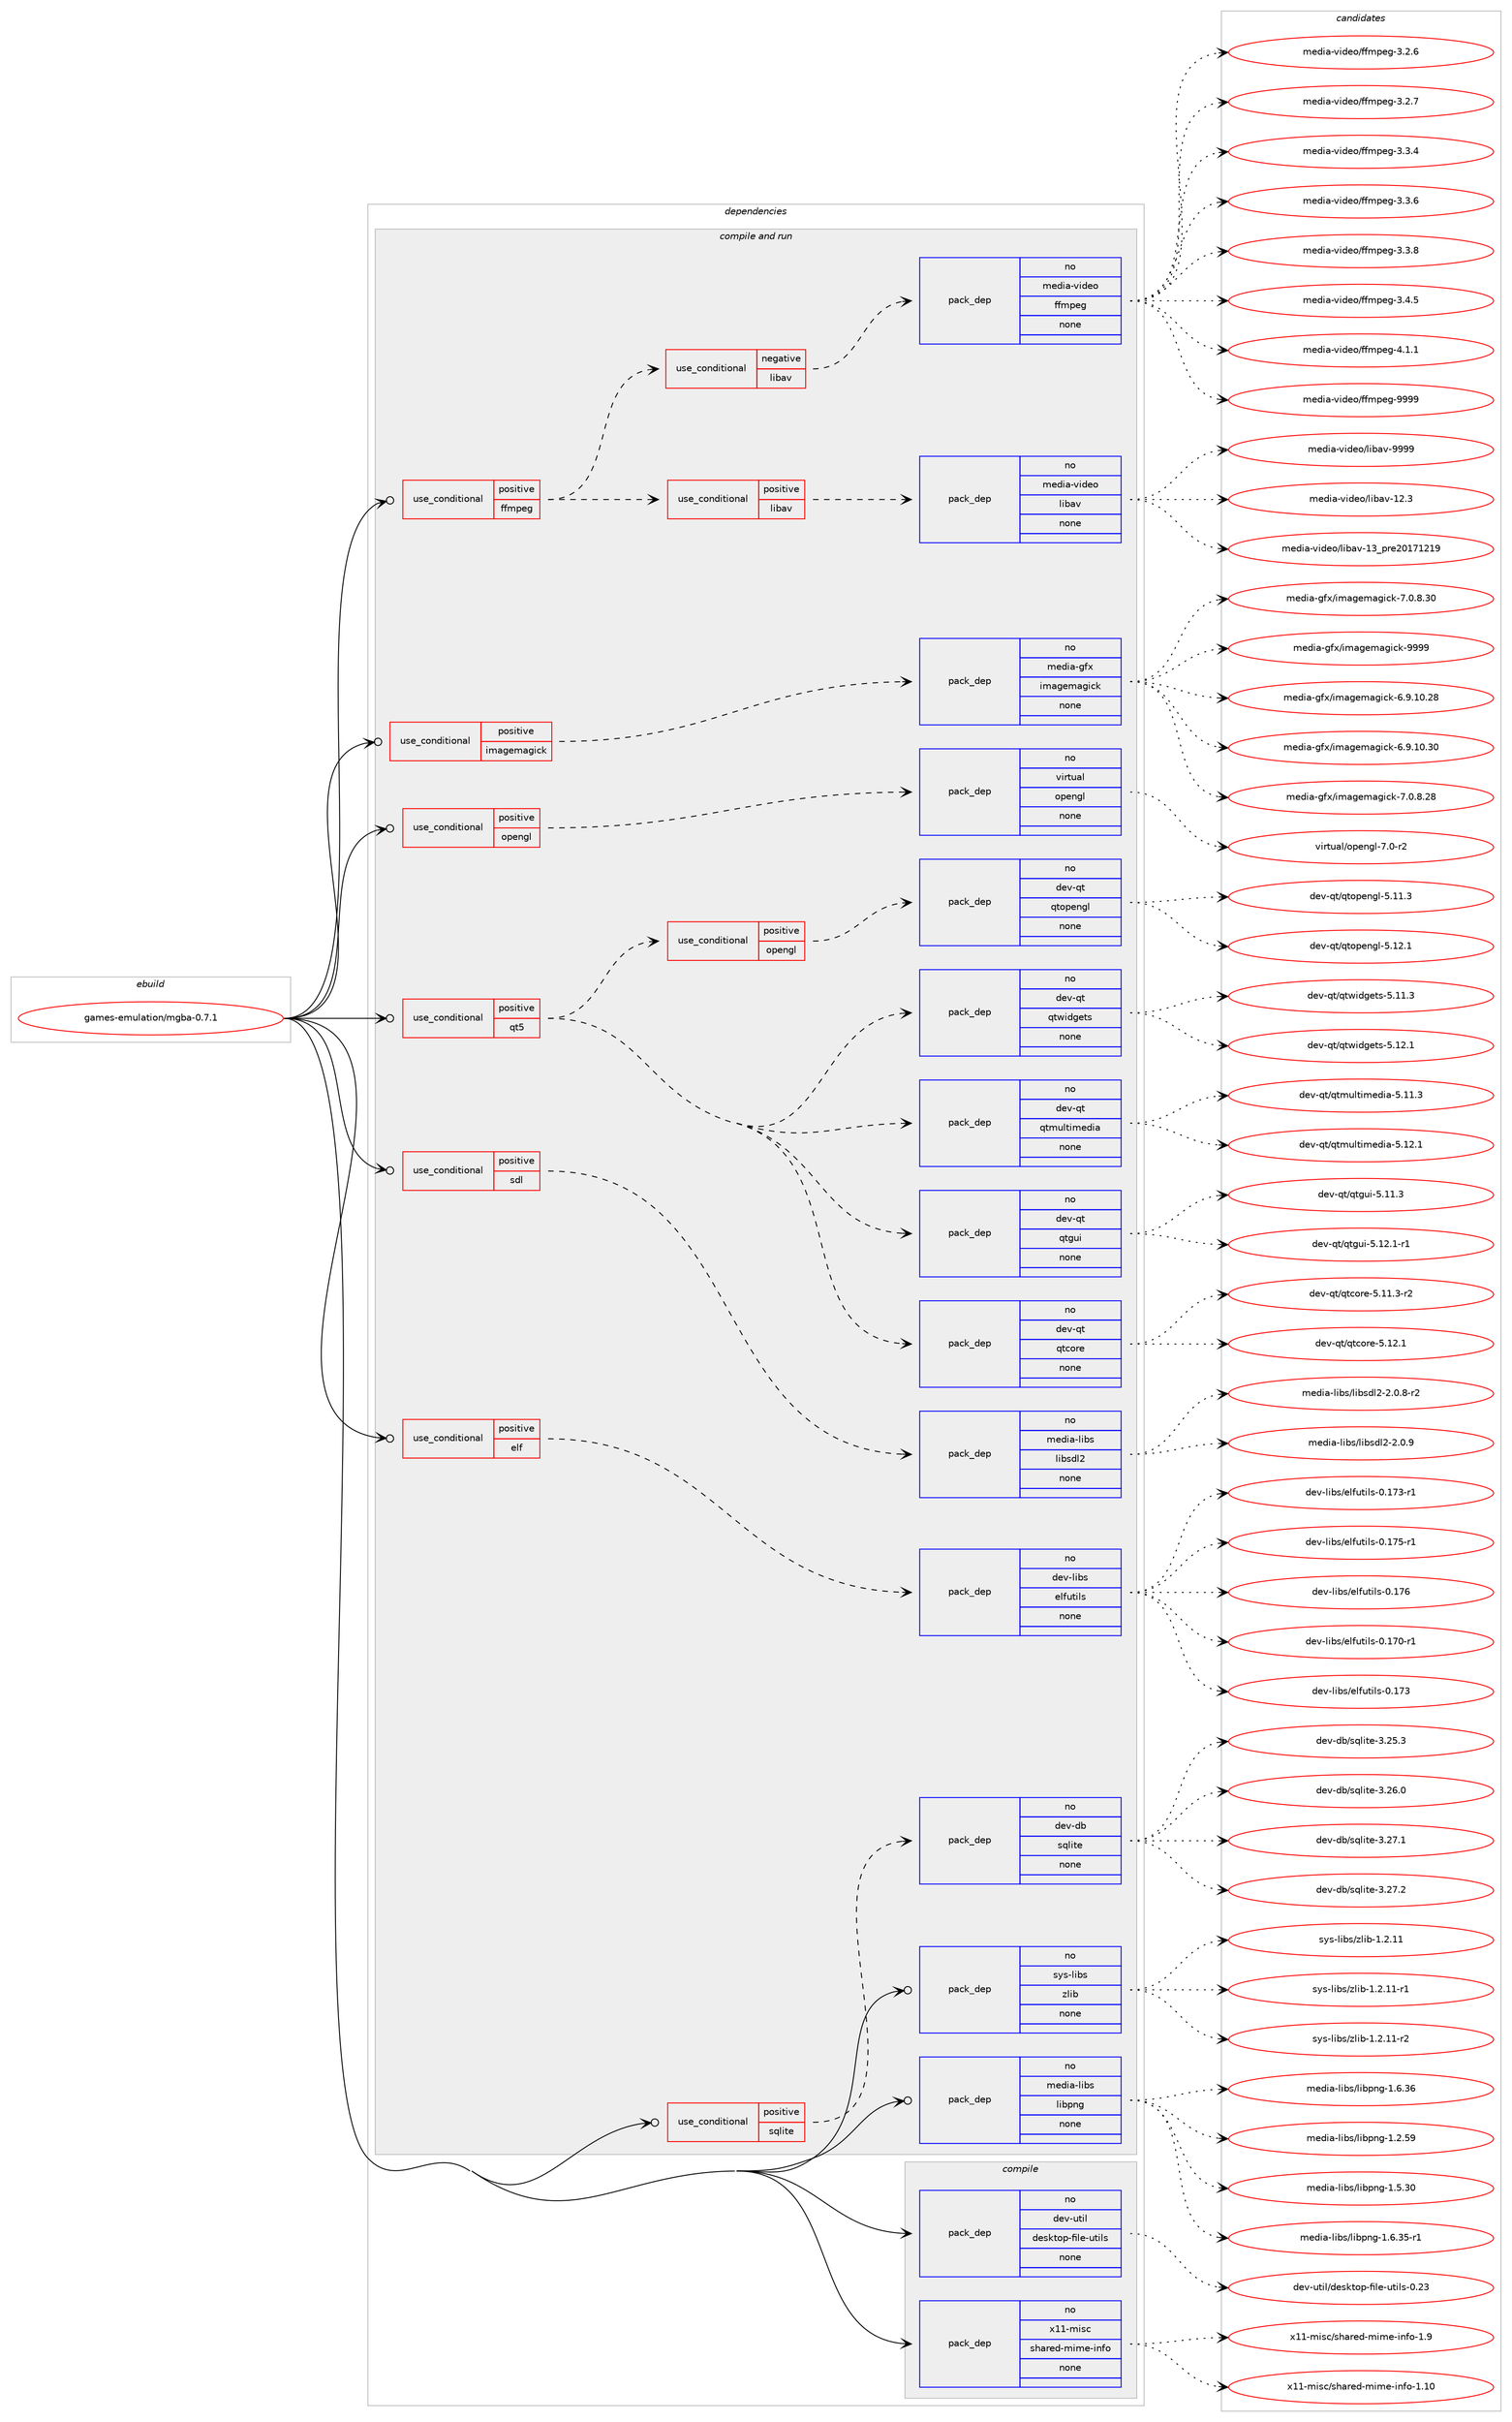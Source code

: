 digraph prolog {

# *************
# Graph options
# *************

newrank=true;
concentrate=true;
compound=true;
graph [rankdir=LR,fontname=Helvetica,fontsize=10,ranksep=1.5];#, ranksep=2.5, nodesep=0.2];
edge  [arrowhead=vee];
node  [fontname=Helvetica,fontsize=10];

# **********
# The ebuild
# **********

subgraph cluster_leftcol {
color=gray;
rank=same;
label=<<i>ebuild</i>>;
id [label="games-emulation/mgba-0.7.1", color=red, width=4, href="../games-emulation/mgba-0.7.1.svg"];
}

# ****************
# The dependencies
# ****************

subgraph cluster_midcol {
color=gray;
label=<<i>dependencies</i>>;
subgraph cluster_compile {
fillcolor="#eeeeee";
style=filled;
label=<<i>compile</i>>;
subgraph pack1105862 {
dependency1556014 [label=<<TABLE BORDER="0" CELLBORDER="1" CELLSPACING="0" CELLPADDING="4" WIDTH="220"><TR><TD ROWSPAN="6" CELLPADDING="30">pack_dep</TD></TR><TR><TD WIDTH="110">no</TD></TR><TR><TD>dev-util</TD></TR><TR><TD>desktop-file-utils</TD></TR><TR><TD>none</TD></TR><TR><TD></TD></TR></TABLE>>, shape=none, color=blue];
}
id:e -> dependency1556014:w [weight=20,style="solid",arrowhead="vee"];
subgraph pack1105863 {
dependency1556015 [label=<<TABLE BORDER="0" CELLBORDER="1" CELLSPACING="0" CELLPADDING="4" WIDTH="220"><TR><TD ROWSPAN="6" CELLPADDING="30">pack_dep</TD></TR><TR><TD WIDTH="110">no</TD></TR><TR><TD>x11-misc</TD></TR><TR><TD>shared-mime-info</TD></TR><TR><TD>none</TD></TR><TR><TD></TD></TR></TABLE>>, shape=none, color=blue];
}
id:e -> dependency1556015:w [weight=20,style="solid",arrowhead="vee"];
}
subgraph cluster_compileandrun {
fillcolor="#eeeeee";
style=filled;
label=<<i>compile and run</i>>;
subgraph cond426300 {
dependency1556016 [label=<<TABLE BORDER="0" CELLBORDER="1" CELLSPACING="0" CELLPADDING="4"><TR><TD ROWSPAN="3" CELLPADDING="10">use_conditional</TD></TR><TR><TD>positive</TD></TR><TR><TD>elf</TD></TR></TABLE>>, shape=none, color=red];
subgraph pack1105864 {
dependency1556017 [label=<<TABLE BORDER="0" CELLBORDER="1" CELLSPACING="0" CELLPADDING="4" WIDTH="220"><TR><TD ROWSPAN="6" CELLPADDING="30">pack_dep</TD></TR><TR><TD WIDTH="110">no</TD></TR><TR><TD>dev-libs</TD></TR><TR><TD>elfutils</TD></TR><TR><TD>none</TD></TR><TR><TD></TD></TR></TABLE>>, shape=none, color=blue];
}
dependency1556016:e -> dependency1556017:w [weight=20,style="dashed",arrowhead="vee"];
}
id:e -> dependency1556016:w [weight=20,style="solid",arrowhead="odotvee"];
subgraph cond426301 {
dependency1556018 [label=<<TABLE BORDER="0" CELLBORDER="1" CELLSPACING="0" CELLPADDING="4"><TR><TD ROWSPAN="3" CELLPADDING="10">use_conditional</TD></TR><TR><TD>positive</TD></TR><TR><TD>ffmpeg</TD></TR></TABLE>>, shape=none, color=red];
subgraph cond426302 {
dependency1556019 [label=<<TABLE BORDER="0" CELLBORDER="1" CELLSPACING="0" CELLPADDING="4"><TR><TD ROWSPAN="3" CELLPADDING="10">use_conditional</TD></TR><TR><TD>positive</TD></TR><TR><TD>libav</TD></TR></TABLE>>, shape=none, color=red];
subgraph pack1105865 {
dependency1556020 [label=<<TABLE BORDER="0" CELLBORDER="1" CELLSPACING="0" CELLPADDING="4" WIDTH="220"><TR><TD ROWSPAN="6" CELLPADDING="30">pack_dep</TD></TR><TR><TD WIDTH="110">no</TD></TR><TR><TD>media-video</TD></TR><TR><TD>libav</TD></TR><TR><TD>none</TD></TR><TR><TD></TD></TR></TABLE>>, shape=none, color=blue];
}
dependency1556019:e -> dependency1556020:w [weight=20,style="dashed",arrowhead="vee"];
}
dependency1556018:e -> dependency1556019:w [weight=20,style="dashed",arrowhead="vee"];
subgraph cond426303 {
dependency1556021 [label=<<TABLE BORDER="0" CELLBORDER="1" CELLSPACING="0" CELLPADDING="4"><TR><TD ROWSPAN="3" CELLPADDING="10">use_conditional</TD></TR><TR><TD>negative</TD></TR><TR><TD>libav</TD></TR></TABLE>>, shape=none, color=red];
subgraph pack1105866 {
dependency1556022 [label=<<TABLE BORDER="0" CELLBORDER="1" CELLSPACING="0" CELLPADDING="4" WIDTH="220"><TR><TD ROWSPAN="6" CELLPADDING="30">pack_dep</TD></TR><TR><TD WIDTH="110">no</TD></TR><TR><TD>media-video</TD></TR><TR><TD>ffmpeg</TD></TR><TR><TD>none</TD></TR><TR><TD></TD></TR></TABLE>>, shape=none, color=blue];
}
dependency1556021:e -> dependency1556022:w [weight=20,style="dashed",arrowhead="vee"];
}
dependency1556018:e -> dependency1556021:w [weight=20,style="dashed",arrowhead="vee"];
}
id:e -> dependency1556018:w [weight=20,style="solid",arrowhead="odotvee"];
subgraph cond426304 {
dependency1556023 [label=<<TABLE BORDER="0" CELLBORDER="1" CELLSPACING="0" CELLPADDING="4"><TR><TD ROWSPAN="3" CELLPADDING="10">use_conditional</TD></TR><TR><TD>positive</TD></TR><TR><TD>imagemagick</TD></TR></TABLE>>, shape=none, color=red];
subgraph pack1105867 {
dependency1556024 [label=<<TABLE BORDER="0" CELLBORDER="1" CELLSPACING="0" CELLPADDING="4" WIDTH="220"><TR><TD ROWSPAN="6" CELLPADDING="30">pack_dep</TD></TR><TR><TD WIDTH="110">no</TD></TR><TR><TD>media-gfx</TD></TR><TR><TD>imagemagick</TD></TR><TR><TD>none</TD></TR><TR><TD></TD></TR></TABLE>>, shape=none, color=blue];
}
dependency1556023:e -> dependency1556024:w [weight=20,style="dashed",arrowhead="vee"];
}
id:e -> dependency1556023:w [weight=20,style="solid",arrowhead="odotvee"];
subgraph cond426305 {
dependency1556025 [label=<<TABLE BORDER="0" CELLBORDER="1" CELLSPACING="0" CELLPADDING="4"><TR><TD ROWSPAN="3" CELLPADDING="10">use_conditional</TD></TR><TR><TD>positive</TD></TR><TR><TD>opengl</TD></TR></TABLE>>, shape=none, color=red];
subgraph pack1105868 {
dependency1556026 [label=<<TABLE BORDER="0" CELLBORDER="1" CELLSPACING="0" CELLPADDING="4" WIDTH="220"><TR><TD ROWSPAN="6" CELLPADDING="30">pack_dep</TD></TR><TR><TD WIDTH="110">no</TD></TR><TR><TD>virtual</TD></TR><TR><TD>opengl</TD></TR><TR><TD>none</TD></TR><TR><TD></TD></TR></TABLE>>, shape=none, color=blue];
}
dependency1556025:e -> dependency1556026:w [weight=20,style="dashed",arrowhead="vee"];
}
id:e -> dependency1556025:w [weight=20,style="solid",arrowhead="odotvee"];
subgraph cond426306 {
dependency1556027 [label=<<TABLE BORDER="0" CELLBORDER="1" CELLSPACING="0" CELLPADDING="4"><TR><TD ROWSPAN="3" CELLPADDING="10">use_conditional</TD></TR><TR><TD>positive</TD></TR><TR><TD>qt5</TD></TR></TABLE>>, shape=none, color=red];
subgraph pack1105869 {
dependency1556028 [label=<<TABLE BORDER="0" CELLBORDER="1" CELLSPACING="0" CELLPADDING="4" WIDTH="220"><TR><TD ROWSPAN="6" CELLPADDING="30">pack_dep</TD></TR><TR><TD WIDTH="110">no</TD></TR><TR><TD>dev-qt</TD></TR><TR><TD>qtcore</TD></TR><TR><TD>none</TD></TR><TR><TD></TD></TR></TABLE>>, shape=none, color=blue];
}
dependency1556027:e -> dependency1556028:w [weight=20,style="dashed",arrowhead="vee"];
subgraph pack1105870 {
dependency1556029 [label=<<TABLE BORDER="0" CELLBORDER="1" CELLSPACING="0" CELLPADDING="4" WIDTH="220"><TR><TD ROWSPAN="6" CELLPADDING="30">pack_dep</TD></TR><TR><TD WIDTH="110">no</TD></TR><TR><TD>dev-qt</TD></TR><TR><TD>qtgui</TD></TR><TR><TD>none</TD></TR><TR><TD></TD></TR></TABLE>>, shape=none, color=blue];
}
dependency1556027:e -> dependency1556029:w [weight=20,style="dashed",arrowhead="vee"];
subgraph pack1105871 {
dependency1556030 [label=<<TABLE BORDER="0" CELLBORDER="1" CELLSPACING="0" CELLPADDING="4" WIDTH="220"><TR><TD ROWSPAN="6" CELLPADDING="30">pack_dep</TD></TR><TR><TD WIDTH="110">no</TD></TR><TR><TD>dev-qt</TD></TR><TR><TD>qtmultimedia</TD></TR><TR><TD>none</TD></TR><TR><TD></TD></TR></TABLE>>, shape=none, color=blue];
}
dependency1556027:e -> dependency1556030:w [weight=20,style="dashed",arrowhead="vee"];
subgraph pack1105872 {
dependency1556031 [label=<<TABLE BORDER="0" CELLBORDER="1" CELLSPACING="0" CELLPADDING="4" WIDTH="220"><TR><TD ROWSPAN="6" CELLPADDING="30">pack_dep</TD></TR><TR><TD WIDTH="110">no</TD></TR><TR><TD>dev-qt</TD></TR><TR><TD>qtwidgets</TD></TR><TR><TD>none</TD></TR><TR><TD></TD></TR></TABLE>>, shape=none, color=blue];
}
dependency1556027:e -> dependency1556031:w [weight=20,style="dashed",arrowhead="vee"];
subgraph cond426307 {
dependency1556032 [label=<<TABLE BORDER="0" CELLBORDER="1" CELLSPACING="0" CELLPADDING="4"><TR><TD ROWSPAN="3" CELLPADDING="10">use_conditional</TD></TR><TR><TD>positive</TD></TR><TR><TD>opengl</TD></TR></TABLE>>, shape=none, color=red];
subgraph pack1105873 {
dependency1556033 [label=<<TABLE BORDER="0" CELLBORDER="1" CELLSPACING="0" CELLPADDING="4" WIDTH="220"><TR><TD ROWSPAN="6" CELLPADDING="30">pack_dep</TD></TR><TR><TD WIDTH="110">no</TD></TR><TR><TD>dev-qt</TD></TR><TR><TD>qtopengl</TD></TR><TR><TD>none</TD></TR><TR><TD></TD></TR></TABLE>>, shape=none, color=blue];
}
dependency1556032:e -> dependency1556033:w [weight=20,style="dashed",arrowhead="vee"];
}
dependency1556027:e -> dependency1556032:w [weight=20,style="dashed",arrowhead="vee"];
}
id:e -> dependency1556027:w [weight=20,style="solid",arrowhead="odotvee"];
subgraph cond426308 {
dependency1556034 [label=<<TABLE BORDER="0" CELLBORDER="1" CELLSPACING="0" CELLPADDING="4"><TR><TD ROWSPAN="3" CELLPADDING="10">use_conditional</TD></TR><TR><TD>positive</TD></TR><TR><TD>sdl</TD></TR></TABLE>>, shape=none, color=red];
subgraph pack1105874 {
dependency1556035 [label=<<TABLE BORDER="0" CELLBORDER="1" CELLSPACING="0" CELLPADDING="4" WIDTH="220"><TR><TD ROWSPAN="6" CELLPADDING="30">pack_dep</TD></TR><TR><TD WIDTH="110">no</TD></TR><TR><TD>media-libs</TD></TR><TR><TD>libsdl2</TD></TR><TR><TD>none</TD></TR><TR><TD></TD></TR></TABLE>>, shape=none, color=blue];
}
dependency1556034:e -> dependency1556035:w [weight=20,style="dashed",arrowhead="vee"];
}
id:e -> dependency1556034:w [weight=20,style="solid",arrowhead="odotvee"];
subgraph cond426309 {
dependency1556036 [label=<<TABLE BORDER="0" CELLBORDER="1" CELLSPACING="0" CELLPADDING="4"><TR><TD ROWSPAN="3" CELLPADDING="10">use_conditional</TD></TR><TR><TD>positive</TD></TR><TR><TD>sqlite</TD></TR></TABLE>>, shape=none, color=red];
subgraph pack1105875 {
dependency1556037 [label=<<TABLE BORDER="0" CELLBORDER="1" CELLSPACING="0" CELLPADDING="4" WIDTH="220"><TR><TD ROWSPAN="6" CELLPADDING="30">pack_dep</TD></TR><TR><TD WIDTH="110">no</TD></TR><TR><TD>dev-db</TD></TR><TR><TD>sqlite</TD></TR><TR><TD>none</TD></TR><TR><TD></TD></TR></TABLE>>, shape=none, color=blue];
}
dependency1556036:e -> dependency1556037:w [weight=20,style="dashed",arrowhead="vee"];
}
id:e -> dependency1556036:w [weight=20,style="solid",arrowhead="odotvee"];
subgraph pack1105876 {
dependency1556038 [label=<<TABLE BORDER="0" CELLBORDER="1" CELLSPACING="0" CELLPADDING="4" WIDTH="220"><TR><TD ROWSPAN="6" CELLPADDING="30">pack_dep</TD></TR><TR><TD WIDTH="110">no</TD></TR><TR><TD>media-libs</TD></TR><TR><TD>libpng</TD></TR><TR><TD>none</TD></TR><TR><TD></TD></TR></TABLE>>, shape=none, color=blue];
}
id:e -> dependency1556038:w [weight=20,style="solid",arrowhead="odotvee"];
subgraph pack1105877 {
dependency1556039 [label=<<TABLE BORDER="0" CELLBORDER="1" CELLSPACING="0" CELLPADDING="4" WIDTH="220"><TR><TD ROWSPAN="6" CELLPADDING="30">pack_dep</TD></TR><TR><TD WIDTH="110">no</TD></TR><TR><TD>sys-libs</TD></TR><TR><TD>zlib</TD></TR><TR><TD>none</TD></TR><TR><TD></TD></TR></TABLE>>, shape=none, color=blue];
}
id:e -> dependency1556039:w [weight=20,style="solid",arrowhead="odotvee"];
}
subgraph cluster_run {
fillcolor="#eeeeee";
style=filled;
label=<<i>run</i>>;
}
}

# **************
# The candidates
# **************

subgraph cluster_choices {
rank=same;
color=gray;
label=<<i>candidates</i>>;

subgraph choice1105862 {
color=black;
nodesep=1;
choice100101118451171161051084710010111510711611111245102105108101451171161051081154548465051 [label="dev-util/desktop-file-utils-0.23", color=red, width=4,href="../dev-util/desktop-file-utils-0.23.svg"];
dependency1556014:e -> choice100101118451171161051084710010111510711611111245102105108101451171161051081154548465051:w [style=dotted,weight="100"];
}
subgraph choice1105863 {
color=black;
nodesep=1;
choice12049494510910511599471151049711410110045109105109101451051101021114549464948 [label="x11-misc/shared-mime-info-1.10", color=red, width=4,href="../x11-misc/shared-mime-info-1.10.svg"];
choice120494945109105115994711510497114101100451091051091014510511010211145494657 [label="x11-misc/shared-mime-info-1.9", color=red, width=4,href="../x11-misc/shared-mime-info-1.9.svg"];
dependency1556015:e -> choice12049494510910511599471151049711410110045109105109101451051101021114549464948:w [style=dotted,weight="100"];
dependency1556015:e -> choice120494945109105115994711510497114101100451091051091014510511010211145494657:w [style=dotted,weight="100"];
}
subgraph choice1105864 {
color=black;
nodesep=1;
choice1001011184510810598115471011081021171161051081154548464955484511449 [label="dev-libs/elfutils-0.170-r1", color=red, width=4,href="../dev-libs/elfutils-0.170-r1.svg"];
choice100101118451081059811547101108102117116105108115454846495551 [label="dev-libs/elfutils-0.173", color=red, width=4,href="../dev-libs/elfutils-0.173.svg"];
choice1001011184510810598115471011081021171161051081154548464955514511449 [label="dev-libs/elfutils-0.173-r1", color=red, width=4,href="../dev-libs/elfutils-0.173-r1.svg"];
choice1001011184510810598115471011081021171161051081154548464955534511449 [label="dev-libs/elfutils-0.175-r1", color=red, width=4,href="../dev-libs/elfutils-0.175-r1.svg"];
choice100101118451081059811547101108102117116105108115454846495554 [label="dev-libs/elfutils-0.176", color=red, width=4,href="../dev-libs/elfutils-0.176.svg"];
dependency1556017:e -> choice1001011184510810598115471011081021171161051081154548464955484511449:w [style=dotted,weight="100"];
dependency1556017:e -> choice100101118451081059811547101108102117116105108115454846495551:w [style=dotted,weight="100"];
dependency1556017:e -> choice1001011184510810598115471011081021171161051081154548464955514511449:w [style=dotted,weight="100"];
dependency1556017:e -> choice1001011184510810598115471011081021171161051081154548464955534511449:w [style=dotted,weight="100"];
dependency1556017:e -> choice100101118451081059811547101108102117116105108115454846495554:w [style=dotted,weight="100"];
}
subgraph choice1105865 {
color=black;
nodesep=1;
choice10910110010597451181051001011114710810598971184549504651 [label="media-video/libav-12.3", color=red, width=4,href="../media-video/libav-12.3.svg"];
choice1091011001059745118105100101111471081059897118454951951121141015048495549504957 [label="media-video/libav-13_pre20171219", color=red, width=4,href="../media-video/libav-13_pre20171219.svg"];
choice10910110010597451181051001011114710810598971184557575757 [label="media-video/libav-9999", color=red, width=4,href="../media-video/libav-9999.svg"];
dependency1556020:e -> choice10910110010597451181051001011114710810598971184549504651:w [style=dotted,weight="100"];
dependency1556020:e -> choice1091011001059745118105100101111471081059897118454951951121141015048495549504957:w [style=dotted,weight="100"];
dependency1556020:e -> choice10910110010597451181051001011114710810598971184557575757:w [style=dotted,weight="100"];
}
subgraph choice1105866 {
color=black;
nodesep=1;
choice109101100105974511810510010111147102102109112101103455146504654 [label="media-video/ffmpeg-3.2.6", color=red, width=4,href="../media-video/ffmpeg-3.2.6.svg"];
choice109101100105974511810510010111147102102109112101103455146504655 [label="media-video/ffmpeg-3.2.7", color=red, width=4,href="../media-video/ffmpeg-3.2.7.svg"];
choice109101100105974511810510010111147102102109112101103455146514652 [label="media-video/ffmpeg-3.3.4", color=red, width=4,href="../media-video/ffmpeg-3.3.4.svg"];
choice109101100105974511810510010111147102102109112101103455146514654 [label="media-video/ffmpeg-3.3.6", color=red, width=4,href="../media-video/ffmpeg-3.3.6.svg"];
choice109101100105974511810510010111147102102109112101103455146514656 [label="media-video/ffmpeg-3.3.8", color=red, width=4,href="../media-video/ffmpeg-3.3.8.svg"];
choice109101100105974511810510010111147102102109112101103455146524653 [label="media-video/ffmpeg-3.4.5", color=red, width=4,href="../media-video/ffmpeg-3.4.5.svg"];
choice109101100105974511810510010111147102102109112101103455246494649 [label="media-video/ffmpeg-4.1.1", color=red, width=4,href="../media-video/ffmpeg-4.1.1.svg"];
choice1091011001059745118105100101111471021021091121011034557575757 [label="media-video/ffmpeg-9999", color=red, width=4,href="../media-video/ffmpeg-9999.svg"];
dependency1556022:e -> choice109101100105974511810510010111147102102109112101103455146504654:w [style=dotted,weight="100"];
dependency1556022:e -> choice109101100105974511810510010111147102102109112101103455146504655:w [style=dotted,weight="100"];
dependency1556022:e -> choice109101100105974511810510010111147102102109112101103455146514652:w [style=dotted,weight="100"];
dependency1556022:e -> choice109101100105974511810510010111147102102109112101103455146514654:w [style=dotted,weight="100"];
dependency1556022:e -> choice109101100105974511810510010111147102102109112101103455146514656:w [style=dotted,weight="100"];
dependency1556022:e -> choice109101100105974511810510010111147102102109112101103455146524653:w [style=dotted,weight="100"];
dependency1556022:e -> choice109101100105974511810510010111147102102109112101103455246494649:w [style=dotted,weight="100"];
dependency1556022:e -> choice1091011001059745118105100101111471021021091121011034557575757:w [style=dotted,weight="100"];
}
subgraph choice1105867 {
color=black;
nodesep=1;
choice10910110010597451031021204710510997103101109971031059910745544657464948465056 [label="media-gfx/imagemagick-6.9.10.28", color=red, width=4,href="../media-gfx/imagemagick-6.9.10.28.svg"];
choice10910110010597451031021204710510997103101109971031059910745544657464948465148 [label="media-gfx/imagemagick-6.9.10.30", color=red, width=4,href="../media-gfx/imagemagick-6.9.10.30.svg"];
choice109101100105974510310212047105109971031011099710310599107455546484656465056 [label="media-gfx/imagemagick-7.0.8.28", color=red, width=4,href="../media-gfx/imagemagick-7.0.8.28.svg"];
choice109101100105974510310212047105109971031011099710310599107455546484656465148 [label="media-gfx/imagemagick-7.0.8.30", color=red, width=4,href="../media-gfx/imagemagick-7.0.8.30.svg"];
choice1091011001059745103102120471051099710310110997103105991074557575757 [label="media-gfx/imagemagick-9999", color=red, width=4,href="../media-gfx/imagemagick-9999.svg"];
dependency1556024:e -> choice10910110010597451031021204710510997103101109971031059910745544657464948465056:w [style=dotted,weight="100"];
dependency1556024:e -> choice10910110010597451031021204710510997103101109971031059910745544657464948465148:w [style=dotted,weight="100"];
dependency1556024:e -> choice109101100105974510310212047105109971031011099710310599107455546484656465056:w [style=dotted,weight="100"];
dependency1556024:e -> choice109101100105974510310212047105109971031011099710310599107455546484656465148:w [style=dotted,weight="100"];
dependency1556024:e -> choice1091011001059745103102120471051099710310110997103105991074557575757:w [style=dotted,weight="100"];
}
subgraph choice1105868 {
color=black;
nodesep=1;
choice1181051141161179710847111112101110103108455546484511450 [label="virtual/opengl-7.0-r2", color=red, width=4,href="../virtual/opengl-7.0-r2.svg"];
dependency1556026:e -> choice1181051141161179710847111112101110103108455546484511450:w [style=dotted,weight="100"];
}
subgraph choice1105869 {
color=black;
nodesep=1;
choice100101118451131164711311699111114101455346494946514511450 [label="dev-qt/qtcore-5.11.3-r2", color=red, width=4,href="../dev-qt/qtcore-5.11.3-r2.svg"];
choice10010111845113116471131169911111410145534649504649 [label="dev-qt/qtcore-5.12.1", color=red, width=4,href="../dev-qt/qtcore-5.12.1.svg"];
dependency1556028:e -> choice100101118451131164711311699111114101455346494946514511450:w [style=dotted,weight="100"];
dependency1556028:e -> choice10010111845113116471131169911111410145534649504649:w [style=dotted,weight="100"];
}
subgraph choice1105870 {
color=black;
nodesep=1;
choice100101118451131164711311610311710545534649494651 [label="dev-qt/qtgui-5.11.3", color=red, width=4,href="../dev-qt/qtgui-5.11.3.svg"];
choice1001011184511311647113116103117105455346495046494511449 [label="dev-qt/qtgui-5.12.1-r1", color=red, width=4,href="../dev-qt/qtgui-5.12.1-r1.svg"];
dependency1556029:e -> choice100101118451131164711311610311710545534649494651:w [style=dotted,weight="100"];
dependency1556029:e -> choice1001011184511311647113116103117105455346495046494511449:w [style=dotted,weight="100"];
}
subgraph choice1105871 {
color=black;
nodesep=1;
choice10010111845113116471131161091171081161051091011001059745534649494651 [label="dev-qt/qtmultimedia-5.11.3", color=red, width=4,href="../dev-qt/qtmultimedia-5.11.3.svg"];
choice10010111845113116471131161091171081161051091011001059745534649504649 [label="dev-qt/qtmultimedia-5.12.1", color=red, width=4,href="../dev-qt/qtmultimedia-5.12.1.svg"];
dependency1556030:e -> choice10010111845113116471131161091171081161051091011001059745534649494651:w [style=dotted,weight="100"];
dependency1556030:e -> choice10010111845113116471131161091171081161051091011001059745534649504649:w [style=dotted,weight="100"];
}
subgraph choice1105872 {
color=black;
nodesep=1;
choice100101118451131164711311611910510010310111611545534649494651 [label="dev-qt/qtwidgets-5.11.3", color=red, width=4,href="../dev-qt/qtwidgets-5.11.3.svg"];
choice100101118451131164711311611910510010310111611545534649504649 [label="dev-qt/qtwidgets-5.12.1", color=red, width=4,href="../dev-qt/qtwidgets-5.12.1.svg"];
dependency1556031:e -> choice100101118451131164711311611910510010310111611545534649494651:w [style=dotted,weight="100"];
dependency1556031:e -> choice100101118451131164711311611910510010310111611545534649504649:w [style=dotted,weight="100"];
}
subgraph choice1105873 {
color=black;
nodesep=1;
choice100101118451131164711311611111210111010310845534649494651 [label="dev-qt/qtopengl-5.11.3", color=red, width=4,href="../dev-qt/qtopengl-5.11.3.svg"];
choice100101118451131164711311611111210111010310845534649504649 [label="dev-qt/qtopengl-5.12.1", color=red, width=4,href="../dev-qt/qtopengl-5.12.1.svg"];
dependency1556033:e -> choice100101118451131164711311611111210111010310845534649494651:w [style=dotted,weight="100"];
dependency1556033:e -> choice100101118451131164711311611111210111010310845534649504649:w [style=dotted,weight="100"];
}
subgraph choice1105874 {
color=black;
nodesep=1;
choice1091011001059745108105981154710810598115100108504550464846564511450 [label="media-libs/libsdl2-2.0.8-r2", color=red, width=4,href="../media-libs/libsdl2-2.0.8-r2.svg"];
choice109101100105974510810598115471081059811510010850455046484657 [label="media-libs/libsdl2-2.0.9", color=red, width=4,href="../media-libs/libsdl2-2.0.9.svg"];
dependency1556035:e -> choice1091011001059745108105981154710810598115100108504550464846564511450:w [style=dotted,weight="100"];
dependency1556035:e -> choice109101100105974510810598115471081059811510010850455046484657:w [style=dotted,weight="100"];
}
subgraph choice1105875 {
color=black;
nodesep=1;
choice10010111845100984711511310810511610145514650534651 [label="dev-db/sqlite-3.25.3", color=red, width=4,href="../dev-db/sqlite-3.25.3.svg"];
choice10010111845100984711511310810511610145514650544648 [label="dev-db/sqlite-3.26.0", color=red, width=4,href="../dev-db/sqlite-3.26.0.svg"];
choice10010111845100984711511310810511610145514650554649 [label="dev-db/sqlite-3.27.1", color=red, width=4,href="../dev-db/sqlite-3.27.1.svg"];
choice10010111845100984711511310810511610145514650554650 [label="dev-db/sqlite-3.27.2", color=red, width=4,href="../dev-db/sqlite-3.27.2.svg"];
dependency1556037:e -> choice10010111845100984711511310810511610145514650534651:w [style=dotted,weight="100"];
dependency1556037:e -> choice10010111845100984711511310810511610145514650544648:w [style=dotted,weight="100"];
dependency1556037:e -> choice10010111845100984711511310810511610145514650554649:w [style=dotted,weight="100"];
dependency1556037:e -> choice10010111845100984711511310810511610145514650554650:w [style=dotted,weight="100"];
}
subgraph choice1105876 {
color=black;
nodesep=1;
choice109101100105974510810598115471081059811211010345494650465357 [label="media-libs/libpng-1.2.59", color=red, width=4,href="../media-libs/libpng-1.2.59.svg"];
choice109101100105974510810598115471081059811211010345494653465148 [label="media-libs/libpng-1.5.30", color=red, width=4,href="../media-libs/libpng-1.5.30.svg"];
choice1091011001059745108105981154710810598112110103454946544651534511449 [label="media-libs/libpng-1.6.35-r1", color=red, width=4,href="../media-libs/libpng-1.6.35-r1.svg"];
choice109101100105974510810598115471081059811211010345494654465154 [label="media-libs/libpng-1.6.36", color=red, width=4,href="../media-libs/libpng-1.6.36.svg"];
dependency1556038:e -> choice109101100105974510810598115471081059811211010345494650465357:w [style=dotted,weight="100"];
dependency1556038:e -> choice109101100105974510810598115471081059811211010345494653465148:w [style=dotted,weight="100"];
dependency1556038:e -> choice1091011001059745108105981154710810598112110103454946544651534511449:w [style=dotted,weight="100"];
dependency1556038:e -> choice109101100105974510810598115471081059811211010345494654465154:w [style=dotted,weight="100"];
}
subgraph choice1105877 {
color=black;
nodesep=1;
choice1151211154510810598115471221081059845494650464949 [label="sys-libs/zlib-1.2.11", color=red, width=4,href="../sys-libs/zlib-1.2.11.svg"];
choice11512111545108105981154712210810598454946504649494511449 [label="sys-libs/zlib-1.2.11-r1", color=red, width=4,href="../sys-libs/zlib-1.2.11-r1.svg"];
choice11512111545108105981154712210810598454946504649494511450 [label="sys-libs/zlib-1.2.11-r2", color=red, width=4,href="../sys-libs/zlib-1.2.11-r2.svg"];
dependency1556039:e -> choice1151211154510810598115471221081059845494650464949:w [style=dotted,weight="100"];
dependency1556039:e -> choice11512111545108105981154712210810598454946504649494511449:w [style=dotted,weight="100"];
dependency1556039:e -> choice11512111545108105981154712210810598454946504649494511450:w [style=dotted,weight="100"];
}
}

}
